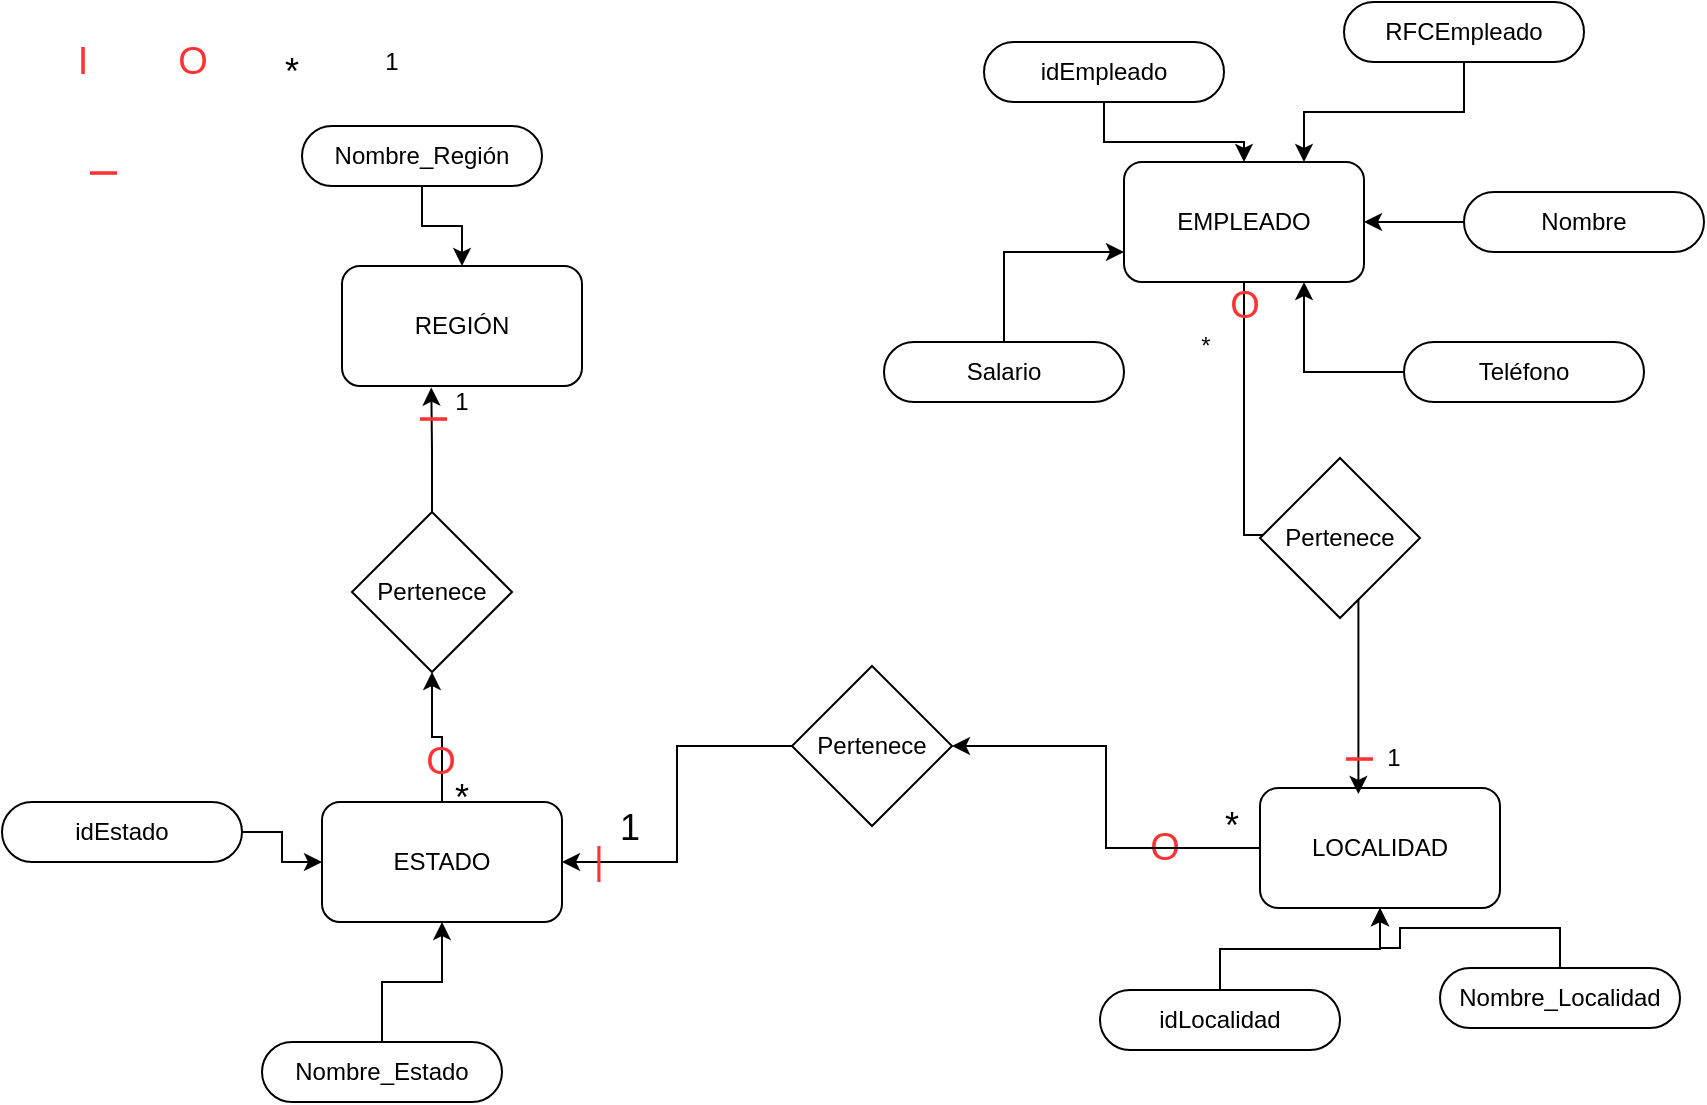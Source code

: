 <mxfile version="21.6.8" type="device">
  <diagram name="Página-1" id="yJzWYTVoCNKskMP-gibh">
    <mxGraphModel dx="1091" dy="620" grid="1" gridSize="10" guides="1" tooltips="1" connect="1" arrows="1" fold="1" page="1" pageScale="1" pageWidth="1169" pageHeight="827" math="0" shadow="0">
      <root>
        <mxCell id="0" />
        <mxCell id="1" parent="0" />
        <mxCell id="qMp3GNftIztkO8lL2Xpi-1" value="REGIÓN" style="rounded=1;whiteSpace=wrap;html=1;" vertex="1" parent="1">
          <mxGeometry x="215" y="157" width="120" height="60" as="geometry" />
        </mxCell>
        <mxCell id="qMp3GNftIztkO8lL2Xpi-32" style="edgeStyle=orthogonalEdgeStyle;rounded=0;orthogonalLoop=1;jettySize=auto;html=1;entryX=0.372;entryY=1.013;entryDx=0;entryDy=0;entryPerimeter=0;" edge="1" parent="1" source="qMp3GNftIztkO8lL2Xpi-52" target="qMp3GNftIztkO8lL2Xpi-1">
          <mxGeometry relative="1" as="geometry" />
        </mxCell>
        <mxCell id="qMp3GNftIztkO8lL2Xpi-58" style="edgeStyle=orthogonalEdgeStyle;rounded=0;orthogonalLoop=1;jettySize=auto;html=1;entryX=0.5;entryY=1;entryDx=0;entryDy=0;" edge="1" parent="1" source="qMp3GNftIztkO8lL2Xpi-2" target="qMp3GNftIztkO8lL2Xpi-52">
          <mxGeometry relative="1" as="geometry" />
        </mxCell>
        <mxCell id="qMp3GNftIztkO8lL2Xpi-2" value="ESTADO" style="rounded=1;whiteSpace=wrap;html=1;" vertex="1" parent="1">
          <mxGeometry x="205" y="425" width="120" height="60" as="geometry" />
        </mxCell>
        <mxCell id="qMp3GNftIztkO8lL2Xpi-31" style="edgeStyle=orthogonalEdgeStyle;rounded=0;orthogonalLoop=1;jettySize=auto;html=1;entryX=1;entryY=0.5;entryDx=0;entryDy=0;" edge="1" parent="1" source="qMp3GNftIztkO8lL2Xpi-54" target="qMp3GNftIztkO8lL2Xpi-2">
          <mxGeometry relative="1" as="geometry" />
        </mxCell>
        <mxCell id="qMp3GNftIztkO8lL2Xpi-3" value="LOCALIDAD" style="rounded=1;whiteSpace=wrap;html=1;" vertex="1" parent="1">
          <mxGeometry x="674" y="418" width="120" height="60" as="geometry" />
        </mxCell>
        <mxCell id="qMp3GNftIztkO8lL2Xpi-30" style="edgeStyle=orthogonalEdgeStyle;rounded=0;orthogonalLoop=1;jettySize=auto;html=1;entryX=0.41;entryY=0.05;entryDx=0;entryDy=0;entryPerimeter=0;" edge="1" parent="1" source="qMp3GNftIztkO8lL2Xpi-4" target="qMp3GNftIztkO8lL2Xpi-3">
          <mxGeometry relative="1" as="geometry" />
        </mxCell>
        <mxCell id="qMp3GNftIztkO8lL2Xpi-4" value="EMPLEADO" style="rounded=1;whiteSpace=wrap;html=1;" vertex="1" parent="1">
          <mxGeometry x="606" y="105" width="120" height="60" as="geometry" />
        </mxCell>
        <mxCell id="qMp3GNftIztkO8lL2Xpi-15" value="" style="edgeStyle=orthogonalEdgeStyle;rounded=0;orthogonalLoop=1;jettySize=auto;html=1;" edge="1" parent="1" source="qMp3GNftIztkO8lL2Xpi-5" target="qMp3GNftIztkO8lL2Xpi-1">
          <mxGeometry relative="1" as="geometry" />
        </mxCell>
        <mxCell id="qMp3GNftIztkO8lL2Xpi-5" value="Nombre_Región" style="rounded=1;whiteSpace=wrap;html=1;arcSize=50;" vertex="1" parent="1">
          <mxGeometry x="195" y="87" width="120" height="30" as="geometry" />
        </mxCell>
        <mxCell id="qMp3GNftIztkO8lL2Xpi-17" value="" style="edgeStyle=orthogonalEdgeStyle;rounded=0;orthogonalLoop=1;jettySize=auto;html=1;" edge="1" parent="1" source="qMp3GNftIztkO8lL2Xpi-6" target="qMp3GNftIztkO8lL2Xpi-2">
          <mxGeometry relative="1" as="geometry" />
        </mxCell>
        <mxCell id="qMp3GNftIztkO8lL2Xpi-6" value="idEstado" style="rounded=1;whiteSpace=wrap;html=1;arcSize=50;" vertex="1" parent="1">
          <mxGeometry x="45" y="425" width="120" height="30" as="geometry" />
        </mxCell>
        <mxCell id="qMp3GNftIztkO8lL2Xpi-18" value="" style="edgeStyle=orthogonalEdgeStyle;rounded=0;orthogonalLoop=1;jettySize=auto;html=1;" edge="1" parent="1" source="qMp3GNftIztkO8lL2Xpi-7" target="qMp3GNftIztkO8lL2Xpi-2">
          <mxGeometry relative="1" as="geometry" />
        </mxCell>
        <mxCell id="qMp3GNftIztkO8lL2Xpi-7" value="Nombre_Estado" style="rounded=1;whiteSpace=wrap;html=1;arcSize=50;" vertex="1" parent="1">
          <mxGeometry x="175" y="545" width="120" height="30" as="geometry" />
        </mxCell>
        <mxCell id="qMp3GNftIztkO8lL2Xpi-28" value="" style="edgeStyle=orthogonalEdgeStyle;rounded=0;orthogonalLoop=1;jettySize=auto;html=1;" edge="1" parent="1" source="qMp3GNftIztkO8lL2Xpi-8" target="qMp3GNftIztkO8lL2Xpi-3">
          <mxGeometry relative="1" as="geometry" />
        </mxCell>
        <mxCell id="qMp3GNftIztkO8lL2Xpi-8" value="idLocalidad" style="rounded=1;whiteSpace=wrap;html=1;arcSize=50;" vertex="1" parent="1">
          <mxGeometry x="594" y="519" width="120" height="30" as="geometry" />
        </mxCell>
        <mxCell id="qMp3GNftIztkO8lL2Xpi-29" value="" style="edgeStyle=orthogonalEdgeStyle;rounded=0;orthogonalLoop=1;jettySize=auto;html=1;" edge="1" parent="1" source="qMp3GNftIztkO8lL2Xpi-9" target="qMp3GNftIztkO8lL2Xpi-3">
          <mxGeometry relative="1" as="geometry" />
        </mxCell>
        <mxCell id="qMp3GNftIztkO8lL2Xpi-9" value="Nombre_Localidad" style="rounded=1;whiteSpace=wrap;html=1;arcSize=50;" vertex="1" parent="1">
          <mxGeometry x="764" y="508" width="120" height="30" as="geometry" />
        </mxCell>
        <mxCell id="qMp3GNftIztkO8lL2Xpi-22" value="" style="edgeStyle=orthogonalEdgeStyle;rounded=0;orthogonalLoop=1;jettySize=auto;html=1;" edge="1" parent="1" source="qMp3GNftIztkO8lL2Xpi-10" target="qMp3GNftIztkO8lL2Xpi-4">
          <mxGeometry relative="1" as="geometry" />
        </mxCell>
        <mxCell id="qMp3GNftIztkO8lL2Xpi-10" value="idEmpleado" style="rounded=1;whiteSpace=wrap;html=1;arcSize=50;" vertex="1" parent="1">
          <mxGeometry x="536" y="45" width="120" height="30" as="geometry" />
        </mxCell>
        <mxCell id="qMp3GNftIztkO8lL2Xpi-25" style="edgeStyle=orthogonalEdgeStyle;rounded=0;orthogonalLoop=1;jettySize=auto;html=1;entryX=0.75;entryY=0;entryDx=0;entryDy=0;" edge="1" parent="1" source="qMp3GNftIztkO8lL2Xpi-11" target="qMp3GNftIztkO8lL2Xpi-4">
          <mxGeometry relative="1" as="geometry" />
        </mxCell>
        <mxCell id="qMp3GNftIztkO8lL2Xpi-11" value="RFCEmpleado" style="rounded=1;whiteSpace=wrap;html=1;arcSize=50;" vertex="1" parent="1">
          <mxGeometry x="716" y="25" width="120" height="30" as="geometry" />
        </mxCell>
        <mxCell id="qMp3GNftIztkO8lL2Xpi-26" style="edgeStyle=orthogonalEdgeStyle;rounded=0;orthogonalLoop=1;jettySize=auto;html=1;entryX=1;entryY=0.5;entryDx=0;entryDy=0;" edge="1" parent="1" source="qMp3GNftIztkO8lL2Xpi-12" target="qMp3GNftIztkO8lL2Xpi-4">
          <mxGeometry relative="1" as="geometry" />
        </mxCell>
        <mxCell id="qMp3GNftIztkO8lL2Xpi-12" value="Nombre" style="rounded=1;whiteSpace=wrap;html=1;arcSize=50;" vertex="1" parent="1">
          <mxGeometry x="776" y="120" width="120" height="30" as="geometry" />
        </mxCell>
        <mxCell id="qMp3GNftIztkO8lL2Xpi-27" style="edgeStyle=orthogonalEdgeStyle;rounded=0;orthogonalLoop=1;jettySize=auto;html=1;" edge="1" parent="1" source="qMp3GNftIztkO8lL2Xpi-13" target="qMp3GNftIztkO8lL2Xpi-4">
          <mxGeometry relative="1" as="geometry">
            <Array as="points">
              <mxPoint x="696" y="210" />
            </Array>
          </mxGeometry>
        </mxCell>
        <mxCell id="qMp3GNftIztkO8lL2Xpi-13" value="Teléfono" style="rounded=1;whiteSpace=wrap;html=1;arcSize=50;" vertex="1" parent="1">
          <mxGeometry x="746" y="195" width="120" height="30" as="geometry" />
        </mxCell>
        <mxCell id="qMp3GNftIztkO8lL2Xpi-21" style="edgeStyle=orthogonalEdgeStyle;rounded=0;orthogonalLoop=1;jettySize=auto;html=1;entryX=0;entryY=0.75;entryDx=0;entryDy=0;" edge="1" parent="1" source="qMp3GNftIztkO8lL2Xpi-14" target="qMp3GNftIztkO8lL2Xpi-4">
          <mxGeometry relative="1" as="geometry" />
        </mxCell>
        <mxCell id="qMp3GNftIztkO8lL2Xpi-14" value="Salario" style="rounded=1;whiteSpace=wrap;html=1;arcSize=50;" vertex="1" parent="1">
          <mxGeometry x="486" y="195" width="120" height="30" as="geometry" />
        </mxCell>
        <mxCell id="qMp3GNftIztkO8lL2Xpi-33" value="&lt;font style=&quot;font-size: 19px;&quot; color=&quot;#ff3333&quot;&gt;O&lt;/font&gt;" style="text;html=1;align=center;verticalAlign=middle;resizable=0;points=[];autosize=1;strokeColor=none;fillColor=none;" vertex="1" parent="1">
          <mxGeometry x="120" y="35" width="40" height="40" as="geometry" />
        </mxCell>
        <mxCell id="qMp3GNftIztkO8lL2Xpi-34" value="&lt;font color=&quot;#ff3333&quot;&gt;&lt;span style=&quot;font-size: 19px;&quot;&gt;I&lt;/span&gt;&lt;/font&gt;" style="text;html=1;align=center;verticalAlign=middle;resizable=0;points=[];autosize=1;strokeColor=none;fillColor=none;" vertex="1" parent="1">
          <mxGeometry x="70" y="35" width="30" height="40" as="geometry" />
        </mxCell>
        <mxCell id="qMp3GNftIztkO8lL2Xpi-35" value="&lt;font style=&quot;font-size: 18px;&quot;&gt;*&lt;/font&gt;" style="text;html=1;strokeColor=none;fillColor=none;align=center;verticalAlign=middle;whiteSpace=wrap;rounded=0;" vertex="1" parent="1">
          <mxGeometry x="160" y="45" width="60" height="30" as="geometry" />
        </mxCell>
        <mxCell id="qMp3GNftIztkO8lL2Xpi-36" value="1" style="text;html=1;strokeColor=none;fillColor=none;align=center;verticalAlign=middle;whiteSpace=wrap;rounded=0;" vertex="1" parent="1">
          <mxGeometry x="210" y="40" width="60" height="30" as="geometry" />
        </mxCell>
        <mxCell id="qMp3GNftIztkO8lL2Xpi-37" value="*" style="text;html=1;strokeColor=none;fillColor=none;align=center;verticalAlign=middle;whiteSpace=wrap;rounded=0;" vertex="1" parent="1">
          <mxGeometry x="617" y="182" width="60" height="30" as="geometry" />
        </mxCell>
        <mxCell id="qMp3GNftIztkO8lL2Xpi-38" value="1" style="text;html=1;strokeColor=none;fillColor=none;align=center;verticalAlign=middle;whiteSpace=wrap;rounded=0;" vertex="1" parent="1">
          <mxGeometry x="711" y="388" width="60" height="30" as="geometry" />
        </mxCell>
        <mxCell id="qMp3GNftIztkO8lL2Xpi-39" value="&lt;font style=&quot;font-size: 18px;&quot;&gt;*&lt;/font&gt;" style="text;html=1;strokeColor=none;fillColor=none;align=center;verticalAlign=middle;whiteSpace=wrap;rounded=0;" vertex="1" parent="1">
          <mxGeometry x="630" y="422" width="60" height="30" as="geometry" />
        </mxCell>
        <mxCell id="qMp3GNftIztkO8lL2Xpi-40" value="&lt;font style=&quot;font-size: 18px;&quot;&gt;1&lt;/font&gt;" style="text;html=1;strokeColor=none;fillColor=none;align=center;verticalAlign=middle;whiteSpace=wrap;rounded=0;" vertex="1" parent="1">
          <mxGeometry x="329" y="423" width="60" height="30" as="geometry" />
        </mxCell>
        <mxCell id="qMp3GNftIztkO8lL2Xpi-43" value="1" style="text;html=1;strokeColor=none;fillColor=none;align=center;verticalAlign=middle;whiteSpace=wrap;rounded=0;" vertex="1" parent="1">
          <mxGeometry x="245" y="210" width="60" height="30" as="geometry" />
        </mxCell>
        <mxCell id="qMp3GNftIztkO8lL2Xpi-44" value="&lt;font style=&quot;font-size: 18px;&quot;&gt;*&lt;/font&gt;" style="text;html=1;strokeColor=none;fillColor=none;align=center;verticalAlign=middle;whiteSpace=wrap;rounded=0;" vertex="1" parent="1">
          <mxGeometry x="245" y="408" width="60" height="30" as="geometry" />
        </mxCell>
        <mxCell id="qMp3GNftIztkO8lL2Xpi-45" value="&lt;font color=&quot;#ff3333&quot;&gt;&lt;span style=&quot;font-size: 19px;&quot;&gt;I&lt;/span&gt;&lt;/font&gt;" style="text;html=1;align=center;verticalAlign=middle;resizable=0;points=[];autosize=1;strokeColor=none;fillColor=none;rotation=90;" vertex="1" parent="1">
          <mxGeometry x="80" y="90" width="30" height="40" as="geometry" />
        </mxCell>
        <mxCell id="qMp3GNftIztkO8lL2Xpi-48" value="&lt;font style=&quot;font-size: 19px;&quot; color=&quot;#ff3333&quot;&gt;O&lt;/font&gt;" style="text;html=1;align=center;verticalAlign=middle;resizable=0;points=[];autosize=1;strokeColor=none;fillColor=none;" vertex="1" parent="1">
          <mxGeometry x="646" y="157" width="40" height="40" as="geometry" />
        </mxCell>
        <mxCell id="qMp3GNftIztkO8lL2Xpi-49" value="&lt;font style=&quot;font-size: 19px;&quot; color=&quot;#ff3333&quot;&gt;O&lt;/font&gt;" style="text;html=1;align=center;verticalAlign=middle;resizable=0;points=[];autosize=1;strokeColor=none;fillColor=none;" vertex="1" parent="1">
          <mxGeometry x="606" y="428" width="40" height="40" as="geometry" />
        </mxCell>
        <mxCell id="qMp3GNftIztkO8lL2Xpi-51" value="&lt;font style=&quot;font-size: 19px;&quot; color=&quot;#ff3333&quot;&gt;O&lt;/font&gt;" style="text;html=1;align=center;verticalAlign=middle;resizable=0;points=[];autosize=1;strokeColor=none;fillColor=none;" vertex="1" parent="1">
          <mxGeometry x="244" y="385" width="40" height="40" as="geometry" />
        </mxCell>
        <mxCell id="qMp3GNftIztkO8lL2Xpi-52" value="Pertenece" style="rhombus;whiteSpace=wrap;html=1;" vertex="1" parent="1">
          <mxGeometry x="220" y="280" width="80" height="80" as="geometry" />
        </mxCell>
        <mxCell id="qMp3GNftIztkO8lL2Xpi-55" value="" style="edgeStyle=orthogonalEdgeStyle;rounded=0;orthogonalLoop=1;jettySize=auto;html=1;entryX=1;entryY=0.5;entryDx=0;entryDy=0;" edge="1" parent="1" source="qMp3GNftIztkO8lL2Xpi-3" target="qMp3GNftIztkO8lL2Xpi-54">
          <mxGeometry relative="1" as="geometry">
            <mxPoint x="674" y="448" as="sourcePoint" />
            <mxPoint x="325" y="397" as="targetPoint" />
          </mxGeometry>
        </mxCell>
        <mxCell id="qMp3GNftIztkO8lL2Xpi-54" value="Pertenece" style="rhombus;whiteSpace=wrap;html=1;" vertex="1" parent="1">
          <mxGeometry x="440" y="357" width="80" height="80" as="geometry" />
        </mxCell>
        <mxCell id="qMp3GNftIztkO8lL2Xpi-56" value="&lt;font style=&quot;font-size: 19px;&quot; color=&quot;#ff3333&quot;&gt;|&lt;/font&gt;" style="text;html=1;align=center;verticalAlign=middle;resizable=0;points=[];autosize=1;strokeColor=none;fillColor=none;" vertex="1" parent="1">
          <mxGeometry x="328" y="435" width="30" height="40" as="geometry" />
        </mxCell>
        <mxCell id="qMp3GNftIztkO8lL2Xpi-59" value="&lt;font color=&quot;#ff3333&quot;&gt;&lt;span style=&quot;font-size: 19px;&quot;&gt;I&lt;/span&gt;&lt;/font&gt;" style="text;html=1;align=center;verticalAlign=middle;resizable=0;points=[];autosize=1;strokeColor=none;fillColor=none;rotation=90;" vertex="1" parent="1">
          <mxGeometry x="245" y="213" width="30" height="40" as="geometry" />
        </mxCell>
        <mxCell id="qMp3GNftIztkO8lL2Xpi-60" value="Pertenece" style="rhombus;whiteSpace=wrap;html=1;" vertex="1" parent="1">
          <mxGeometry x="674" y="253" width="80" height="80" as="geometry" />
        </mxCell>
        <mxCell id="qMp3GNftIztkO8lL2Xpi-61" value="&lt;font color=&quot;#ff3333&quot;&gt;&lt;span style=&quot;font-size: 19px;&quot;&gt;I&lt;/span&gt;&lt;/font&gt;" style="text;html=1;align=center;verticalAlign=middle;resizable=0;points=[];autosize=1;strokeColor=none;fillColor=none;rotation=90;" vertex="1" parent="1">
          <mxGeometry x="708" y="383" width="30" height="40" as="geometry" />
        </mxCell>
      </root>
    </mxGraphModel>
  </diagram>
</mxfile>
